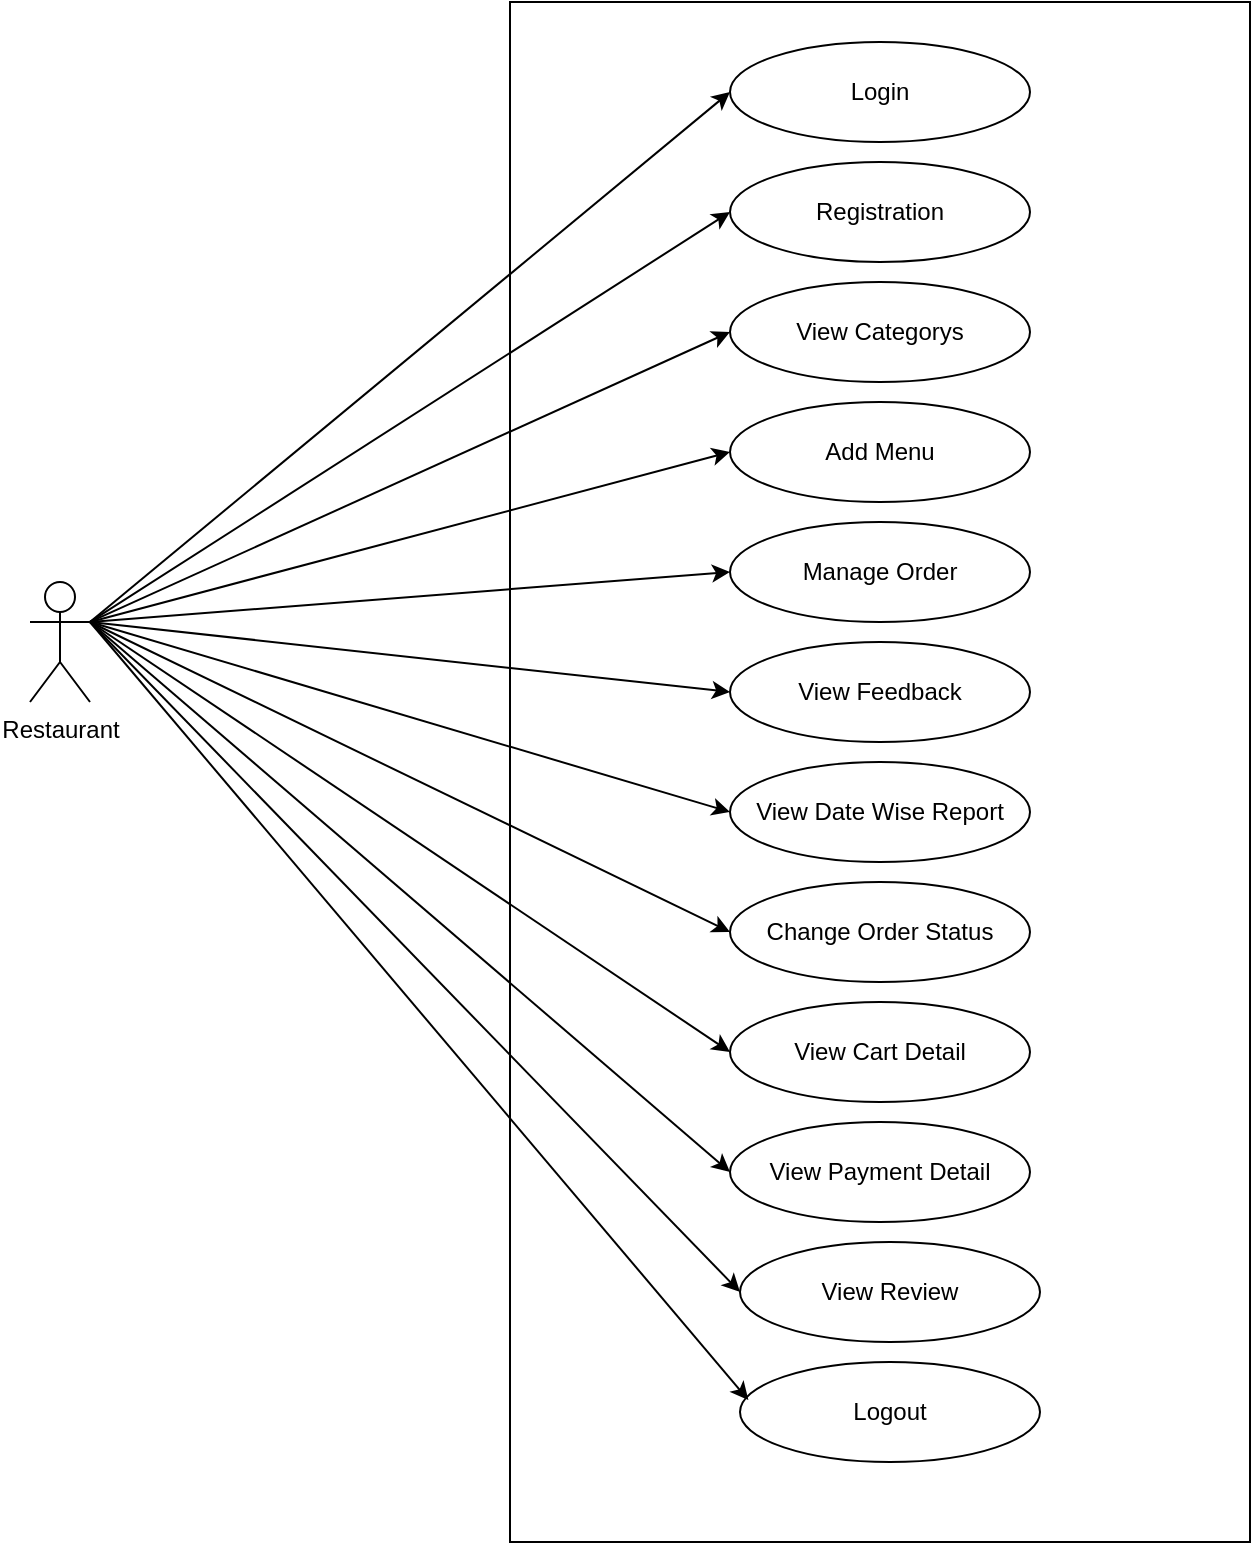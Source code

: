 <mxfile version="18.2.1" type="device"><diagram id="7KsRAMbtgx-u_m7MTl0G" name="Page-1"><mxGraphModel dx="1038" dy="489" grid="1" gridSize="10" guides="1" tooltips="1" connect="1" arrows="1" fold="1" page="1" pageScale="1" pageWidth="850" pageHeight="1100" math="0" shadow="0"><root><mxCell id="0"/><mxCell id="1" parent="0"/><mxCell id="Ivp1HWpz4IFF9yLUWvaj-20" value="Restaurant" style="shape=umlActor;verticalLabelPosition=bottom;verticalAlign=top;html=1;outlineConnect=0;" parent="1" vertex="1"><mxGeometry x="70" y="400" width="30" height="60" as="geometry"/></mxCell><mxCell id="Ivp1HWpz4IFF9yLUWvaj-25" value="" style="verticalLabelPosition=bottom;verticalAlign=top;html=1;shape=mxgraph.basic.rect;fillColor2=none;strokeWidth=1;size=20;indent=5;" parent="1" vertex="1"><mxGeometry x="310" y="110" width="370" height="770" as="geometry"/></mxCell><mxCell id="Ivp1HWpz4IFF9yLUWvaj-28" value="Login" style="ellipse;whiteSpace=wrap;html=1;" parent="1" vertex="1"><mxGeometry x="420" y="130" width="150" height="50" as="geometry"/></mxCell><mxCell id="Ivp1HWpz4IFF9yLUWvaj-29" value="Registration" style="ellipse;whiteSpace=wrap;html=1;" parent="1" vertex="1"><mxGeometry x="420" y="190" width="150" height="50" as="geometry"/></mxCell><mxCell id="Ivp1HWpz4IFF9yLUWvaj-30" value="View Date Wise Report" style="ellipse;whiteSpace=wrap;html=1;" parent="1" vertex="1"><mxGeometry x="420" y="490" width="150" height="50" as="geometry"/></mxCell><mxCell id="Ivp1HWpz4IFF9yLUWvaj-31" value="View Feedback" style="ellipse;whiteSpace=wrap;html=1;" parent="1" vertex="1"><mxGeometry x="420" y="430" width="150" height="50" as="geometry"/></mxCell><mxCell id="Ivp1HWpz4IFF9yLUWvaj-32" value="Manage Order" style="ellipse;whiteSpace=wrap;html=1;" parent="1" vertex="1"><mxGeometry x="420" y="370" width="150" height="50" as="geometry"/></mxCell><mxCell id="Ivp1HWpz4IFF9yLUWvaj-33" value="Add Menu" style="ellipse;whiteSpace=wrap;html=1;" parent="1" vertex="1"><mxGeometry x="420" y="310" width="150" height="50" as="geometry"/></mxCell><mxCell id="Ivp1HWpz4IFF9yLUWvaj-34" value="View Categorys" style="ellipse;whiteSpace=wrap;html=1;" parent="1" vertex="1"><mxGeometry x="420" y="250" width="150" height="50" as="geometry"/></mxCell><mxCell id="Ivp1HWpz4IFF9yLUWvaj-35" value="" style="endArrow=classic;html=1;rounded=0;exitX=1;exitY=0.333;exitDx=0;exitDy=0;exitPerimeter=0;entryX=0;entryY=0.5;entryDx=0;entryDy=0;" parent="1" source="Ivp1HWpz4IFF9yLUWvaj-20" target="Ivp1HWpz4IFF9yLUWvaj-28" edge="1"><mxGeometry width="50" height="50" relative="1" as="geometry"><mxPoint x="400" y="410" as="sourcePoint"/><mxPoint x="450" y="360" as="targetPoint"/></mxGeometry></mxCell><mxCell id="Ivp1HWpz4IFF9yLUWvaj-36" value="" style="endArrow=classic;html=1;rounded=0;exitX=1;exitY=0.333;exitDx=0;exitDy=0;exitPerimeter=0;entryX=0;entryY=0.5;entryDx=0;entryDy=0;" parent="1" source="Ivp1HWpz4IFF9yLUWvaj-20" target="Ivp1HWpz4IFF9yLUWvaj-29" edge="1"><mxGeometry width="50" height="50" relative="1" as="geometry"><mxPoint x="110" y="365" as="sourcePoint"/><mxPoint x="430" y="185" as="targetPoint"/></mxGeometry></mxCell><mxCell id="Ivp1HWpz4IFF9yLUWvaj-37" value="" style="endArrow=classic;html=1;rounded=0;exitX=1;exitY=0.333;exitDx=0;exitDy=0;exitPerimeter=0;entryX=0;entryY=0.5;entryDx=0;entryDy=0;" parent="1" source="Ivp1HWpz4IFF9yLUWvaj-20" target="Ivp1HWpz4IFF9yLUWvaj-34" edge="1"><mxGeometry width="50" height="50" relative="1" as="geometry"><mxPoint x="120" y="375" as="sourcePoint"/><mxPoint x="440" y="195" as="targetPoint"/></mxGeometry></mxCell><mxCell id="Ivp1HWpz4IFF9yLUWvaj-38" value="" style="endArrow=classic;html=1;rounded=0;exitX=1;exitY=0.333;exitDx=0;exitDy=0;exitPerimeter=0;entryX=0;entryY=0.5;entryDx=0;entryDy=0;" parent="1" source="Ivp1HWpz4IFF9yLUWvaj-20" target="Ivp1HWpz4IFF9yLUWvaj-33" edge="1"><mxGeometry width="50" height="50" relative="1" as="geometry"><mxPoint x="130" y="385" as="sourcePoint"/><mxPoint x="450" y="205" as="targetPoint"/></mxGeometry></mxCell><mxCell id="Ivp1HWpz4IFF9yLUWvaj-39" value="" style="endArrow=classic;html=1;rounded=0;entryX=0;entryY=0.5;entryDx=0;entryDy=0;exitX=1;exitY=0.333;exitDx=0;exitDy=0;exitPerimeter=0;" parent="1" source="Ivp1HWpz4IFF9yLUWvaj-20" target="Ivp1HWpz4IFF9yLUWvaj-32" edge="1"><mxGeometry width="50" height="50" relative="1" as="geometry"><mxPoint x="110" y="360" as="sourcePoint"/><mxPoint x="460" y="215" as="targetPoint"/></mxGeometry></mxCell><mxCell id="Ivp1HWpz4IFF9yLUWvaj-41" value="" style="endArrow=classic;html=1;rounded=0;entryX=0;entryY=0.5;entryDx=0;entryDy=0;exitX=1;exitY=0.333;exitDx=0;exitDy=0;exitPerimeter=0;" parent="1" source="Ivp1HWpz4IFF9yLUWvaj-20" target="Ivp1HWpz4IFF9yLUWvaj-31" edge="1"><mxGeometry width="50" height="50" relative="1" as="geometry"><mxPoint x="110" y="350" as="sourcePoint"/><mxPoint x="430" y="455" as="targetPoint"/></mxGeometry></mxCell><mxCell id="Ivp1HWpz4IFF9yLUWvaj-42" value="" style="endArrow=classic;html=1;rounded=0;exitX=1;exitY=0.333;exitDx=0;exitDy=0;exitPerimeter=0;entryX=0;entryY=0.5;entryDx=0;entryDy=0;" parent="1" source="Ivp1HWpz4IFF9yLUWvaj-20" target="Ivp1HWpz4IFF9yLUWvaj-30" edge="1"><mxGeometry width="50" height="50" relative="1" as="geometry"><mxPoint x="120" y="375" as="sourcePoint"/><mxPoint x="440" y="465" as="targetPoint"/></mxGeometry></mxCell><mxCell id="Ivp1HWpz4IFF9yLUWvaj-44" value="Change Order Status" style="ellipse;whiteSpace=wrap;html=1;" parent="1" vertex="1"><mxGeometry x="420" y="550" width="150" height="50" as="geometry"/></mxCell><mxCell id="Ivp1HWpz4IFF9yLUWvaj-45" value="View Cart Detail" style="ellipse;whiteSpace=wrap;html=1;" parent="1" vertex="1"><mxGeometry x="420" y="610" width="150" height="50" as="geometry"/></mxCell><mxCell id="Ivp1HWpz4IFF9yLUWvaj-47" value="View Payment Detail" style="ellipse;whiteSpace=wrap;html=1;" parent="1" vertex="1"><mxGeometry x="420" y="670" width="150" height="50" as="geometry"/></mxCell><mxCell id="Ivp1HWpz4IFF9yLUWvaj-48" value="View Review" style="ellipse;whiteSpace=wrap;html=1;" parent="1" vertex="1"><mxGeometry x="425" y="730" width="150" height="50" as="geometry"/></mxCell><mxCell id="Ivp1HWpz4IFF9yLUWvaj-50" value="" style="endArrow=classic;html=1;rounded=0;entryX=0;entryY=0.5;entryDx=0;entryDy=0;" parent="1" target="Ivp1HWpz4IFF9yLUWvaj-44" edge="1"><mxGeometry width="50" height="50" relative="1" as="geometry"><mxPoint x="100" y="420" as="sourcePoint"/><mxPoint x="410" y="562.5" as="targetPoint"/></mxGeometry></mxCell><mxCell id="Ivp1HWpz4IFF9yLUWvaj-51" value="" style="endArrow=classic;html=1;rounded=0;exitX=1;exitY=0.333;exitDx=0;exitDy=0;exitPerimeter=0;entryX=0;entryY=0.5;entryDx=0;entryDy=0;" parent="1" source="Ivp1HWpz4IFF9yLUWvaj-20" target="Ivp1HWpz4IFF9yLUWvaj-45" edge="1"><mxGeometry width="50" height="50" relative="1" as="geometry"><mxPoint x="120" y="440" as="sourcePoint"/><mxPoint x="440" y="535" as="targetPoint"/></mxGeometry></mxCell><mxCell id="Ivp1HWpz4IFF9yLUWvaj-52" value="" style="endArrow=classic;html=1;rounded=0;exitX=1;exitY=0.333;exitDx=0;exitDy=0;exitPerimeter=0;entryX=0;entryY=0.5;entryDx=0;entryDy=0;" parent="1" source="Ivp1HWpz4IFF9yLUWvaj-20" target="Ivp1HWpz4IFF9yLUWvaj-47" edge="1"><mxGeometry width="50" height="50" relative="1" as="geometry"><mxPoint x="130" y="450" as="sourcePoint"/><mxPoint x="450" y="545" as="targetPoint"/></mxGeometry></mxCell><mxCell id="Ivp1HWpz4IFF9yLUWvaj-53" value="" style="endArrow=classic;html=1;rounded=0;exitX=1;exitY=0.333;exitDx=0;exitDy=0;exitPerimeter=0;entryX=0;entryY=0.5;entryDx=0;entryDy=0;" parent="1" source="Ivp1HWpz4IFF9yLUWvaj-20" target="Ivp1HWpz4IFF9yLUWvaj-48" edge="1"><mxGeometry width="50" height="50" relative="1" as="geometry"><mxPoint x="140" y="460" as="sourcePoint"/><mxPoint x="460" y="555" as="targetPoint"/></mxGeometry></mxCell><mxCell id="zWw_x_MiF0iurhDVHYoq-1" value="Logout" style="ellipse;whiteSpace=wrap;html=1;" vertex="1" parent="1"><mxGeometry x="425" y="790" width="150" height="50" as="geometry"/></mxCell><mxCell id="zWw_x_MiF0iurhDVHYoq-2" value="" style="endArrow=classic;html=1;rounded=0;exitX=1;exitY=0.333;exitDx=0;exitDy=0;exitPerimeter=0;entryX=0.028;entryY=0.38;entryDx=0;entryDy=0;entryPerimeter=0;" edge="1" parent="1" target="zWw_x_MiF0iurhDVHYoq-1"><mxGeometry width="50" height="50" relative="1" as="geometry"><mxPoint x="100" y="420" as="sourcePoint"/><mxPoint x="425" y="755" as="targetPoint"/></mxGeometry></mxCell></root></mxGraphModel></diagram></mxfile>